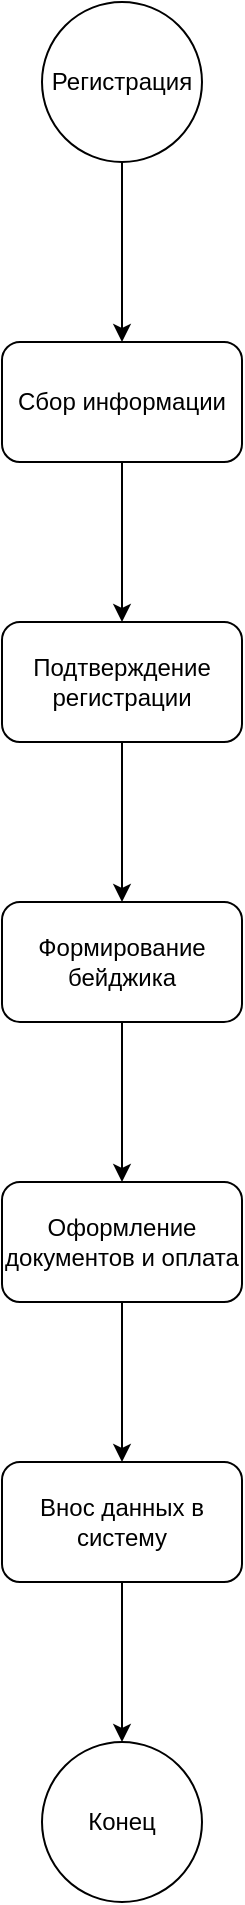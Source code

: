<mxfile version="22.1.3" type="github">
  <diagram name="Страница — 1" id="6XAthjc1mGkFDj592o5L">
    <mxGraphModel dx="1990" dy="1139" grid="1" gridSize="10" guides="1" tooltips="1" connect="1" arrows="1" fold="1" page="1" pageScale="1" pageWidth="827" pageHeight="1169" math="0" shadow="0">
      <root>
        <mxCell id="0" />
        <mxCell id="1" parent="0" />
        <mxCell id="N3BmNelZl1V9x5YjzCcR-1" value="Регистрация" style="ellipse;whiteSpace=wrap;html=1;aspect=fixed;" parent="1" vertex="1">
          <mxGeometry x="374" y="110" width="80" height="80" as="geometry" />
        </mxCell>
        <mxCell id="N3BmNelZl1V9x5YjzCcR-2" value="Сбор информации " style="rounded=1;whiteSpace=wrap;html=1;" parent="1" vertex="1">
          <mxGeometry x="354" y="280" width="120" height="60" as="geometry" />
        </mxCell>
        <mxCell id="N3BmNelZl1V9x5YjzCcR-9" value="" style="edgeStyle=orthogonalEdgeStyle;rounded=0;orthogonalLoop=1;jettySize=auto;html=1;entryX=0.5;entryY=0;entryDx=0;entryDy=0;exitX=0.5;exitY=1;exitDx=0;exitDy=0;" parent="1" source="N3BmNelZl1V9x5YjzCcR-2" target="N3BmNelZl1V9x5YjzCcR-3" edge="1">
          <mxGeometry relative="1" as="geometry" />
        </mxCell>
        <mxCell id="N3BmNelZl1V9x5YjzCcR-3" value="Подтверждение регистрации" style="rounded=1;whiteSpace=wrap;html=1;" parent="1" vertex="1">
          <mxGeometry x="354" y="420" width="120" height="60" as="geometry" />
        </mxCell>
        <mxCell id="N3BmNelZl1V9x5YjzCcR-13" style="edgeStyle=orthogonalEdgeStyle;rounded=0;orthogonalLoop=1;jettySize=auto;html=1;exitX=0.5;exitY=1;exitDx=0;exitDy=0;entryX=0.5;entryY=0;entryDx=0;entryDy=0;" parent="1" source="N3BmNelZl1V9x5YjzCcR-4" target="N3BmNelZl1V9x5YjzCcR-5" edge="1">
          <mxGeometry relative="1" as="geometry" />
        </mxCell>
        <mxCell id="N3BmNelZl1V9x5YjzCcR-4" value="Формирование бейджика" style="rounded=1;whiteSpace=wrap;html=1;" parent="1" vertex="1">
          <mxGeometry x="354" y="560" width="120" height="60" as="geometry" />
        </mxCell>
        <mxCell id="N3BmNelZl1V9x5YjzCcR-15" style="edgeStyle=orthogonalEdgeStyle;rounded=0;orthogonalLoop=1;jettySize=auto;html=1;exitX=0.5;exitY=1;exitDx=0;exitDy=0;entryX=0.5;entryY=0;entryDx=0;entryDy=0;" parent="1" source="N3BmNelZl1V9x5YjzCcR-5" target="N3BmNelZl1V9x5YjzCcR-14" edge="1">
          <mxGeometry relative="1" as="geometry" />
        </mxCell>
        <mxCell id="N3BmNelZl1V9x5YjzCcR-5" value="Оформление документов и оплата" style="rounded=1;whiteSpace=wrap;html=1;" parent="1" vertex="1">
          <mxGeometry x="354" y="700" width="120" height="60" as="geometry" />
        </mxCell>
        <mxCell id="N3BmNelZl1V9x5YjzCcR-8" value="" style="endArrow=classic;html=1;rounded=0;entryX=0.5;entryY=0;entryDx=0;entryDy=0;exitX=0.5;exitY=1;exitDx=0;exitDy=0;" parent="1" source="N3BmNelZl1V9x5YjzCcR-1" target="N3BmNelZl1V9x5YjzCcR-2" edge="1">
          <mxGeometry width="50" height="50" relative="1" as="geometry">
            <mxPoint x="389" y="260" as="sourcePoint" />
            <mxPoint x="439" y="210" as="targetPoint" />
          </mxGeometry>
        </mxCell>
        <mxCell id="N3BmNelZl1V9x5YjzCcR-10" value="" style="endArrow=classic;html=1;rounded=0;entryX=0.5;entryY=0;entryDx=0;entryDy=0;exitX=0.5;exitY=1;exitDx=0;exitDy=0;" parent="1" source="N3BmNelZl1V9x5YjzCcR-3" target="N3BmNelZl1V9x5YjzCcR-4" edge="1">
          <mxGeometry width="50" height="50" relative="1" as="geometry">
            <mxPoint x="414" y="480" as="sourcePoint" />
            <mxPoint x="414" y="570" as="targetPoint" />
          </mxGeometry>
        </mxCell>
        <mxCell id="N3BmNelZl1V9x5YjzCcR-18" style="edgeStyle=orthogonalEdgeStyle;rounded=0;orthogonalLoop=1;jettySize=auto;html=1;exitX=0.5;exitY=1;exitDx=0;exitDy=0;entryX=0.5;entryY=0;entryDx=0;entryDy=0;" parent="1" source="N3BmNelZl1V9x5YjzCcR-14" target="N3BmNelZl1V9x5YjzCcR-17" edge="1">
          <mxGeometry relative="1" as="geometry" />
        </mxCell>
        <mxCell id="N3BmNelZl1V9x5YjzCcR-14" value="Внос данных в систему" style="rounded=1;whiteSpace=wrap;html=1;" parent="1" vertex="1">
          <mxGeometry x="354" y="840" width="120" height="60" as="geometry" />
        </mxCell>
        <mxCell id="N3BmNelZl1V9x5YjzCcR-17" value="Конец" style="ellipse;whiteSpace=wrap;html=1;aspect=fixed;" parent="1" vertex="1">
          <mxGeometry x="374" y="980" width="80" height="80" as="geometry" />
        </mxCell>
      </root>
    </mxGraphModel>
  </diagram>
</mxfile>
